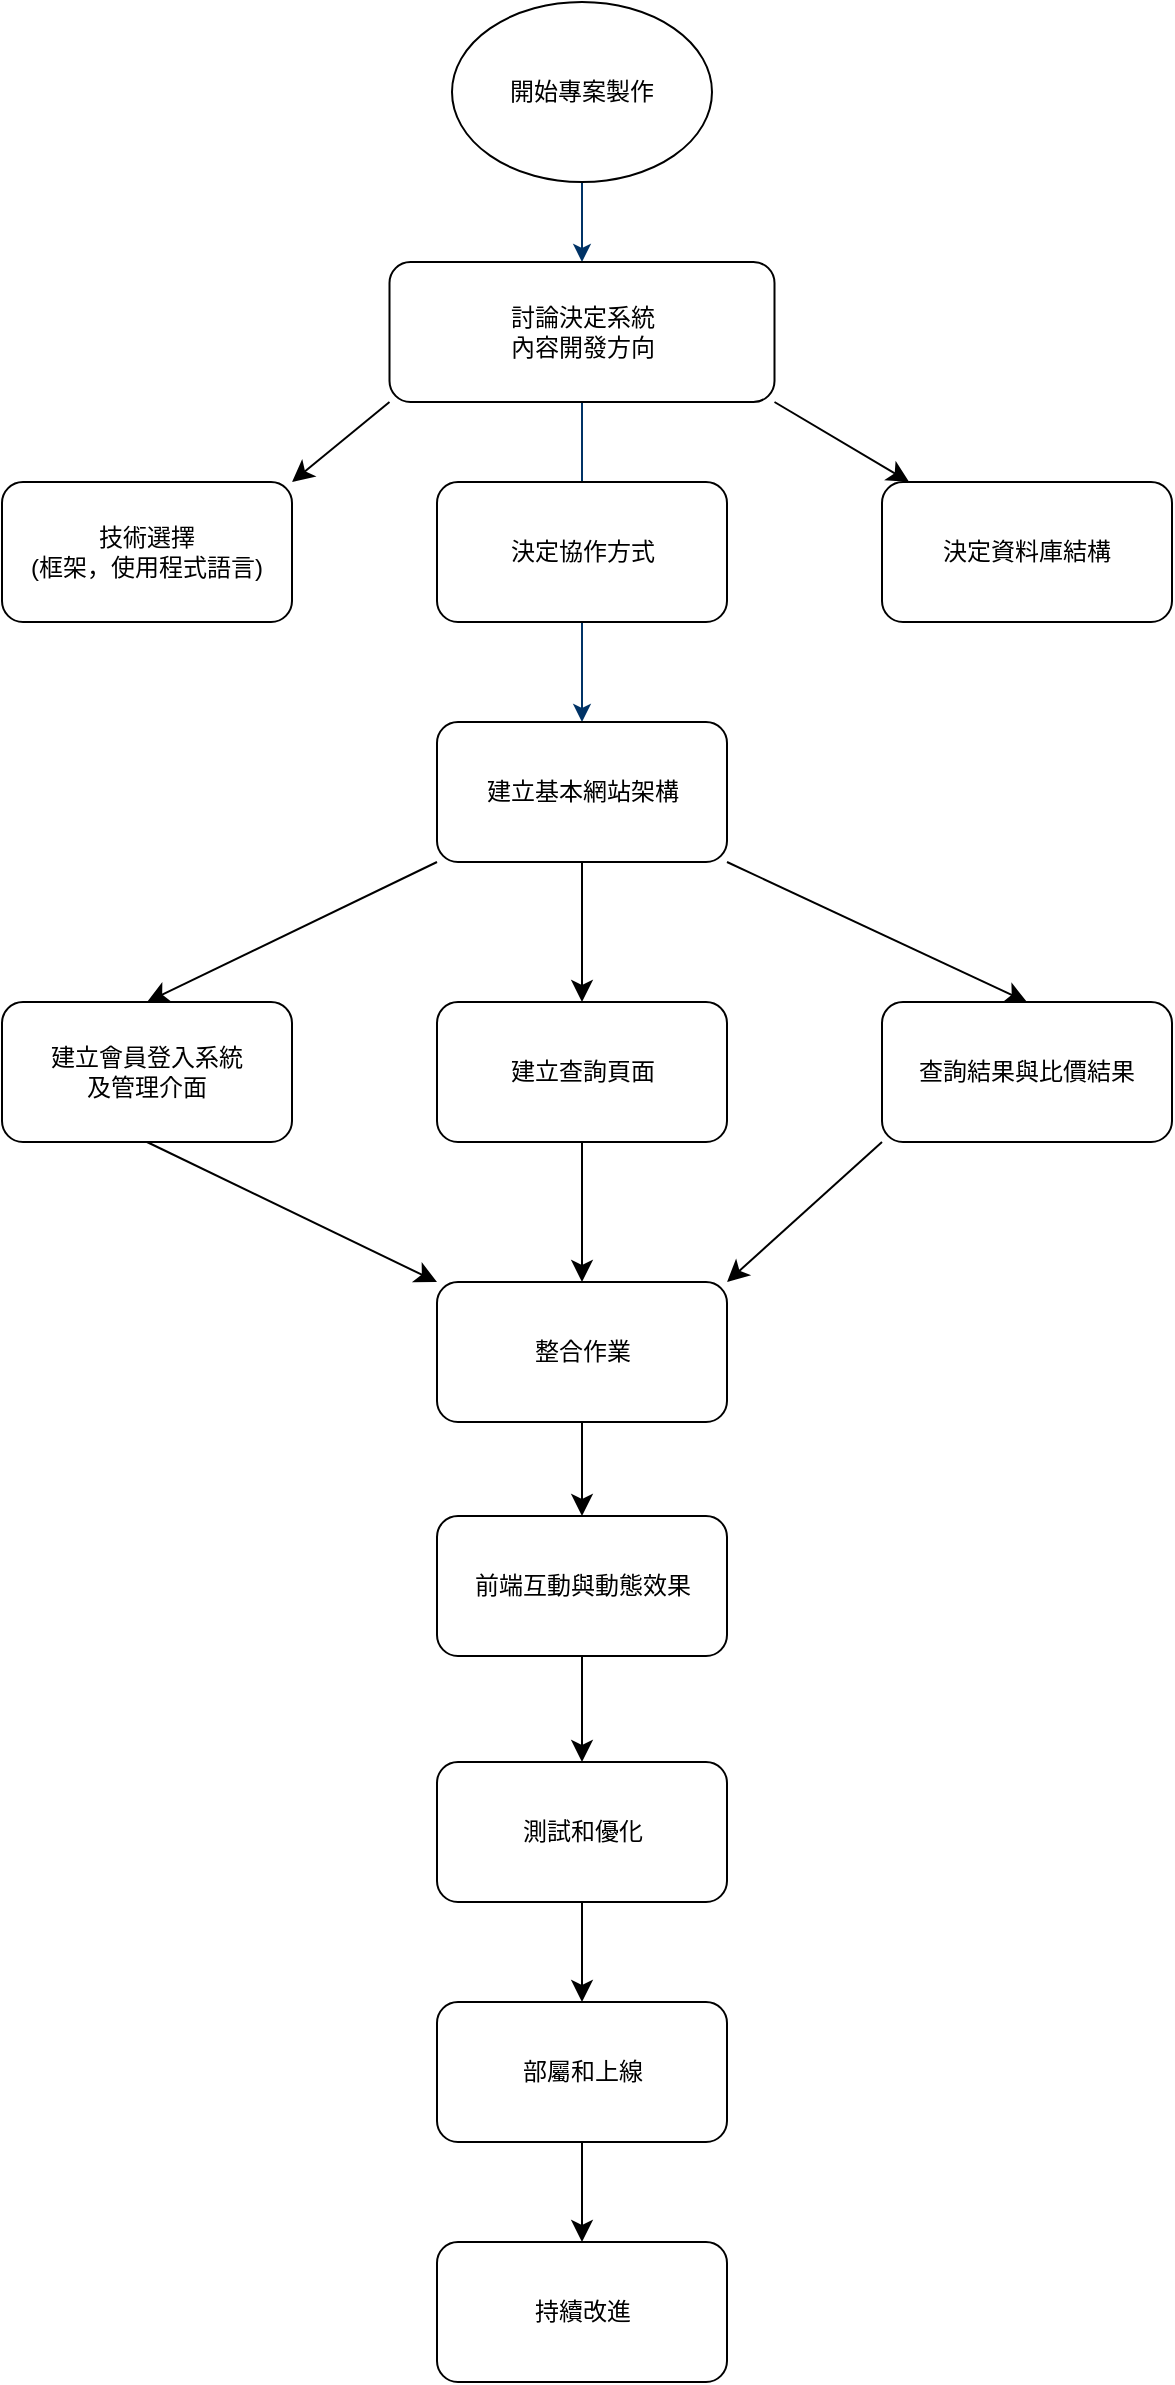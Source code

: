 <mxfile version="24.4.3" type="google">
  <diagram id="6a731a19-8d31-9384-78a2-239565b7b9f0" name="Page-1">
    <mxGraphModel grid="1" page="1" gridSize="10" guides="1" tooltips="1" connect="1" arrows="1" fold="1" pageScale="1" pageWidth="1169" pageHeight="827" background="none" math="0" shadow="0">
      <root>
        <mxCell id="0" />
        <mxCell id="1" parent="0" />
        <mxCell id="7" style="fontStyle=1;strokeColor=#003366;strokeWidth=1;html=1;" edge="1" parent="1">
          <mxGeometry relative="1" as="geometry">
            <mxPoint x="582" y="90" as="sourcePoint" />
            <mxPoint x="582" y="130" as="targetPoint" />
          </mxGeometry>
        </mxCell>
        <mxCell id="8" style="fontStyle=1;strokeColor=#003366;strokeWidth=1;html=1;exitX=0.5;exitY=1;exitDx=0;exitDy=0;" edge="1" parent="1" source="nPfjoWW_a6Ja3scGkvk7-56">
          <mxGeometry relative="1" as="geometry">
            <mxPoint x="582.0" y="210" as="sourcePoint" />
            <mxPoint x="582" y="250" as="targetPoint" />
          </mxGeometry>
        </mxCell>
        <mxCell id="9" style="fontStyle=1;strokeColor=#003366;strokeWidth=1;html=1;exitX=0.5;exitY=1;exitDx=0;exitDy=0;" edge="1" parent="1" source="nPfjoWW_a6Ja3scGkvk7-57">
          <mxGeometry relative="1" as="geometry">
            <mxPoint x="582" y="330" as="sourcePoint" />
            <mxPoint x="582" y="360" as="targetPoint" />
          </mxGeometry>
        </mxCell>
        <mxCell id="nPfjoWW_a6Ja3scGkvk7-55" value="開始專案製作" style="ellipse;whiteSpace=wrap;html=1;fillColor=none;" vertex="1" parent="1">
          <mxGeometry x="517" width="130" height="90" as="geometry" />
        </mxCell>
        <mxCell id="nPfjoWW_a6Ja3scGkvk7-56" value="討論決定系統&lt;div&gt;內容開發方向&lt;/div&gt;" style="rounded=1;whiteSpace=wrap;html=1;" vertex="1" parent="1">
          <mxGeometry x="485.75" y="130" width="192.5" height="70" as="geometry" />
        </mxCell>
        <mxCell id="nPfjoWW_a6Ja3scGkvk7-59" style="edgeStyle=none;curved=1;rounded=0;orthogonalLoop=1;jettySize=auto;html=1;exitX=0;exitY=1;exitDx=0;exitDy=0;entryX=1;entryY=0;entryDx=0;entryDy=0;fontSize=12;startSize=8;endSize=8;" edge="1" parent="1" source="nPfjoWW_a6Ja3scGkvk7-56" target="nPfjoWW_a6Ja3scGkvk7-58">
          <mxGeometry relative="1" as="geometry" />
        </mxCell>
        <mxCell id="nPfjoWW_a6Ja3scGkvk7-62" style="edgeStyle=none;curved=1;rounded=0;orthogonalLoop=1;jettySize=auto;html=1;exitX=1;exitY=1;exitDx=0;exitDy=0;fontSize=12;startSize=8;endSize=8;" edge="1" parent="1" source="nPfjoWW_a6Ja3scGkvk7-56" target="nPfjoWW_a6Ja3scGkvk7-61">
          <mxGeometry relative="1" as="geometry" />
        </mxCell>
        <mxCell id="nPfjoWW_a6Ja3scGkvk7-57" value="決定協作方式" style="rounded=1;whiteSpace=wrap;html=1;" vertex="1" parent="1">
          <mxGeometry x="509.5" y="240" width="145" height="70" as="geometry" />
        </mxCell>
        <mxCell id="nPfjoWW_a6Ja3scGkvk7-58" value="技術選擇&lt;div&gt;(框架，使用程式語言)&lt;/div&gt;" style="rounded=1;whiteSpace=wrap;html=1;" vertex="1" parent="1">
          <mxGeometry x="292" y="240" width="145" height="70" as="geometry" />
        </mxCell>
        <mxCell id="nPfjoWW_a6Ja3scGkvk7-61" value="決定資料庫結構" style="rounded=1;whiteSpace=wrap;html=1;" vertex="1" parent="1">
          <mxGeometry x="732" y="240" width="145" height="70" as="geometry" />
        </mxCell>
        <mxCell id="nPfjoWW_a6Ja3scGkvk7-67" style="edgeStyle=none;curved=1;rounded=0;orthogonalLoop=1;jettySize=auto;html=1;exitX=0.5;exitY=1;exitDx=0;exitDy=0;entryX=0.5;entryY=0;entryDx=0;entryDy=0;fontSize=12;startSize=8;endSize=8;" edge="1" parent="1" source="nPfjoWW_a6Ja3scGkvk7-65" target="nPfjoWW_a6Ja3scGkvk7-66">
          <mxGeometry relative="1" as="geometry" />
        </mxCell>
        <mxCell id="nPfjoWW_a6Ja3scGkvk7-71" style="edgeStyle=none;curved=1;rounded=0;orthogonalLoop=1;jettySize=auto;html=1;exitX=0;exitY=1;exitDx=0;exitDy=0;entryX=0.5;entryY=0;entryDx=0;entryDy=0;fontSize=12;startSize=8;endSize=8;" edge="1" parent="1" source="nPfjoWW_a6Ja3scGkvk7-65" target="nPfjoWW_a6Ja3scGkvk7-68">
          <mxGeometry relative="1" as="geometry" />
        </mxCell>
        <mxCell id="nPfjoWW_a6Ja3scGkvk7-72" style="edgeStyle=none;curved=1;rounded=0;orthogonalLoop=1;jettySize=auto;html=1;exitX=1;exitY=1;exitDx=0;exitDy=0;entryX=0.5;entryY=0;entryDx=0;entryDy=0;fontSize=12;startSize=8;endSize=8;" edge="1" parent="1" source="nPfjoWW_a6Ja3scGkvk7-65" target="nPfjoWW_a6Ja3scGkvk7-69">
          <mxGeometry relative="1" as="geometry" />
        </mxCell>
        <mxCell id="nPfjoWW_a6Ja3scGkvk7-65" value="建立基本網站架構" style="rounded=1;whiteSpace=wrap;html=1;" vertex="1" parent="1">
          <mxGeometry x="509.5" y="360" width="145" height="70" as="geometry" />
        </mxCell>
        <mxCell id="nPfjoWW_a6Ja3scGkvk7-76" style="edgeStyle=none;curved=1;rounded=0;orthogonalLoop=1;jettySize=auto;html=1;exitX=0.5;exitY=1;exitDx=0;exitDy=0;entryX=0.5;entryY=0;entryDx=0;entryDy=0;fontSize=12;startSize=8;endSize=8;" edge="1" parent="1" source="nPfjoWW_a6Ja3scGkvk7-66" target="nPfjoWW_a6Ja3scGkvk7-73">
          <mxGeometry relative="1" as="geometry" />
        </mxCell>
        <mxCell id="nPfjoWW_a6Ja3scGkvk7-66" value="建立查詢頁面" style="rounded=1;whiteSpace=wrap;html=1;" vertex="1" parent="1">
          <mxGeometry x="509.5" y="500" width="145" height="70" as="geometry" />
        </mxCell>
        <mxCell id="nPfjoWW_a6Ja3scGkvk7-75" style="edgeStyle=none;curved=1;rounded=0;orthogonalLoop=1;jettySize=auto;html=1;exitX=0.5;exitY=1;exitDx=0;exitDy=0;entryX=0;entryY=0;entryDx=0;entryDy=0;fontSize=12;startSize=8;endSize=8;" edge="1" parent="1" source="nPfjoWW_a6Ja3scGkvk7-68" target="nPfjoWW_a6Ja3scGkvk7-73">
          <mxGeometry relative="1" as="geometry" />
        </mxCell>
        <mxCell id="nPfjoWW_a6Ja3scGkvk7-68" value="建立會員登入系統&lt;div&gt;及管理介面&lt;/div&gt;" style="rounded=1;whiteSpace=wrap;html=1;" vertex="1" parent="1">
          <mxGeometry x="292" y="500" width="145" height="70" as="geometry" />
        </mxCell>
        <mxCell id="nPfjoWW_a6Ja3scGkvk7-77" style="edgeStyle=none;curved=1;rounded=0;orthogonalLoop=1;jettySize=auto;html=1;exitX=0;exitY=1;exitDx=0;exitDy=0;entryX=1;entryY=0;entryDx=0;entryDy=0;fontSize=12;startSize=8;endSize=8;" edge="1" parent="1" source="nPfjoWW_a6Ja3scGkvk7-69" target="nPfjoWW_a6Ja3scGkvk7-73">
          <mxGeometry relative="1" as="geometry" />
        </mxCell>
        <mxCell id="nPfjoWW_a6Ja3scGkvk7-69" value="查詢結果與比價結果" style="rounded=1;whiteSpace=wrap;html=1;" vertex="1" parent="1">
          <mxGeometry x="732" y="500" width="145" height="70" as="geometry" />
        </mxCell>
        <mxCell id="nPfjoWW_a6Ja3scGkvk7-80" style="edgeStyle=none;curved=1;rounded=0;orthogonalLoop=1;jettySize=auto;html=1;exitX=0.5;exitY=1;exitDx=0;exitDy=0;entryX=0.5;entryY=0;entryDx=0;entryDy=0;fontSize=12;startSize=8;endSize=8;" edge="1" parent="1" source="nPfjoWW_a6Ja3scGkvk7-73" target="nPfjoWW_a6Ja3scGkvk7-78">
          <mxGeometry relative="1" as="geometry" />
        </mxCell>
        <mxCell id="nPfjoWW_a6Ja3scGkvk7-73" value="整合作業" style="rounded=1;whiteSpace=wrap;html=1;" vertex="1" parent="1">
          <mxGeometry x="509.5" y="640" width="145" height="70" as="geometry" />
        </mxCell>
        <mxCell id="nPfjoWW_a6Ja3scGkvk7-81" style="edgeStyle=none;curved=1;rounded=0;orthogonalLoop=1;jettySize=auto;html=1;exitX=0.5;exitY=1;exitDx=0;exitDy=0;entryX=0.5;entryY=0;entryDx=0;entryDy=0;fontSize=12;startSize=8;endSize=8;" edge="1" parent="1" source="nPfjoWW_a6Ja3scGkvk7-78" target="nPfjoWW_a6Ja3scGkvk7-79">
          <mxGeometry relative="1" as="geometry" />
        </mxCell>
        <mxCell id="nPfjoWW_a6Ja3scGkvk7-78" value="前端互動與動態效果" style="rounded=1;whiteSpace=wrap;html=1;" vertex="1" parent="1">
          <mxGeometry x="509.5" y="757" width="145" height="70" as="geometry" />
        </mxCell>
        <mxCell id="nPfjoWW_a6Ja3scGkvk7-84" style="edgeStyle=none;curved=1;rounded=0;orthogonalLoop=1;jettySize=auto;html=1;exitX=0.5;exitY=1;exitDx=0;exitDy=0;entryX=0.5;entryY=0;entryDx=0;entryDy=0;fontSize=12;startSize=8;endSize=8;" edge="1" parent="1" source="nPfjoWW_a6Ja3scGkvk7-79" target="nPfjoWW_a6Ja3scGkvk7-82">
          <mxGeometry relative="1" as="geometry" />
        </mxCell>
        <mxCell id="nPfjoWW_a6Ja3scGkvk7-79" value="測試和優化" style="rounded=1;whiteSpace=wrap;html=1;" vertex="1" parent="1">
          <mxGeometry x="509.5" y="880" width="145" height="70" as="geometry" />
        </mxCell>
        <mxCell id="nPfjoWW_a6Ja3scGkvk7-82" value="部屬和上線" style="rounded=1;whiteSpace=wrap;html=1;" vertex="1" parent="1">
          <mxGeometry x="509.5" y="1000" width="145" height="70" as="geometry" />
        </mxCell>
        <mxCell id="nPfjoWW_a6Ja3scGkvk7-83" value="持續改進" style="rounded=1;whiteSpace=wrap;html=1;" vertex="1" parent="1">
          <mxGeometry x="509.5" y="1120" width="145" height="70" as="geometry" />
        </mxCell>
        <mxCell id="nPfjoWW_a6Ja3scGkvk7-85" style="edgeStyle=none;curved=1;rounded=0;orthogonalLoop=1;jettySize=auto;html=1;exitX=0.5;exitY=1;exitDx=0;exitDy=0;fontSize=12;startSize=8;endSize=8;entryX=0.5;entryY=0;entryDx=0;entryDy=0;" edge="1" parent="1" source="nPfjoWW_a6Ja3scGkvk7-82" target="nPfjoWW_a6Ja3scGkvk7-83">
          <mxGeometry relative="1" as="geometry">
            <mxPoint x="582" y="1100" as="targetPoint" />
          </mxGeometry>
        </mxCell>
      </root>
    </mxGraphModel>
  </diagram>
</mxfile>
